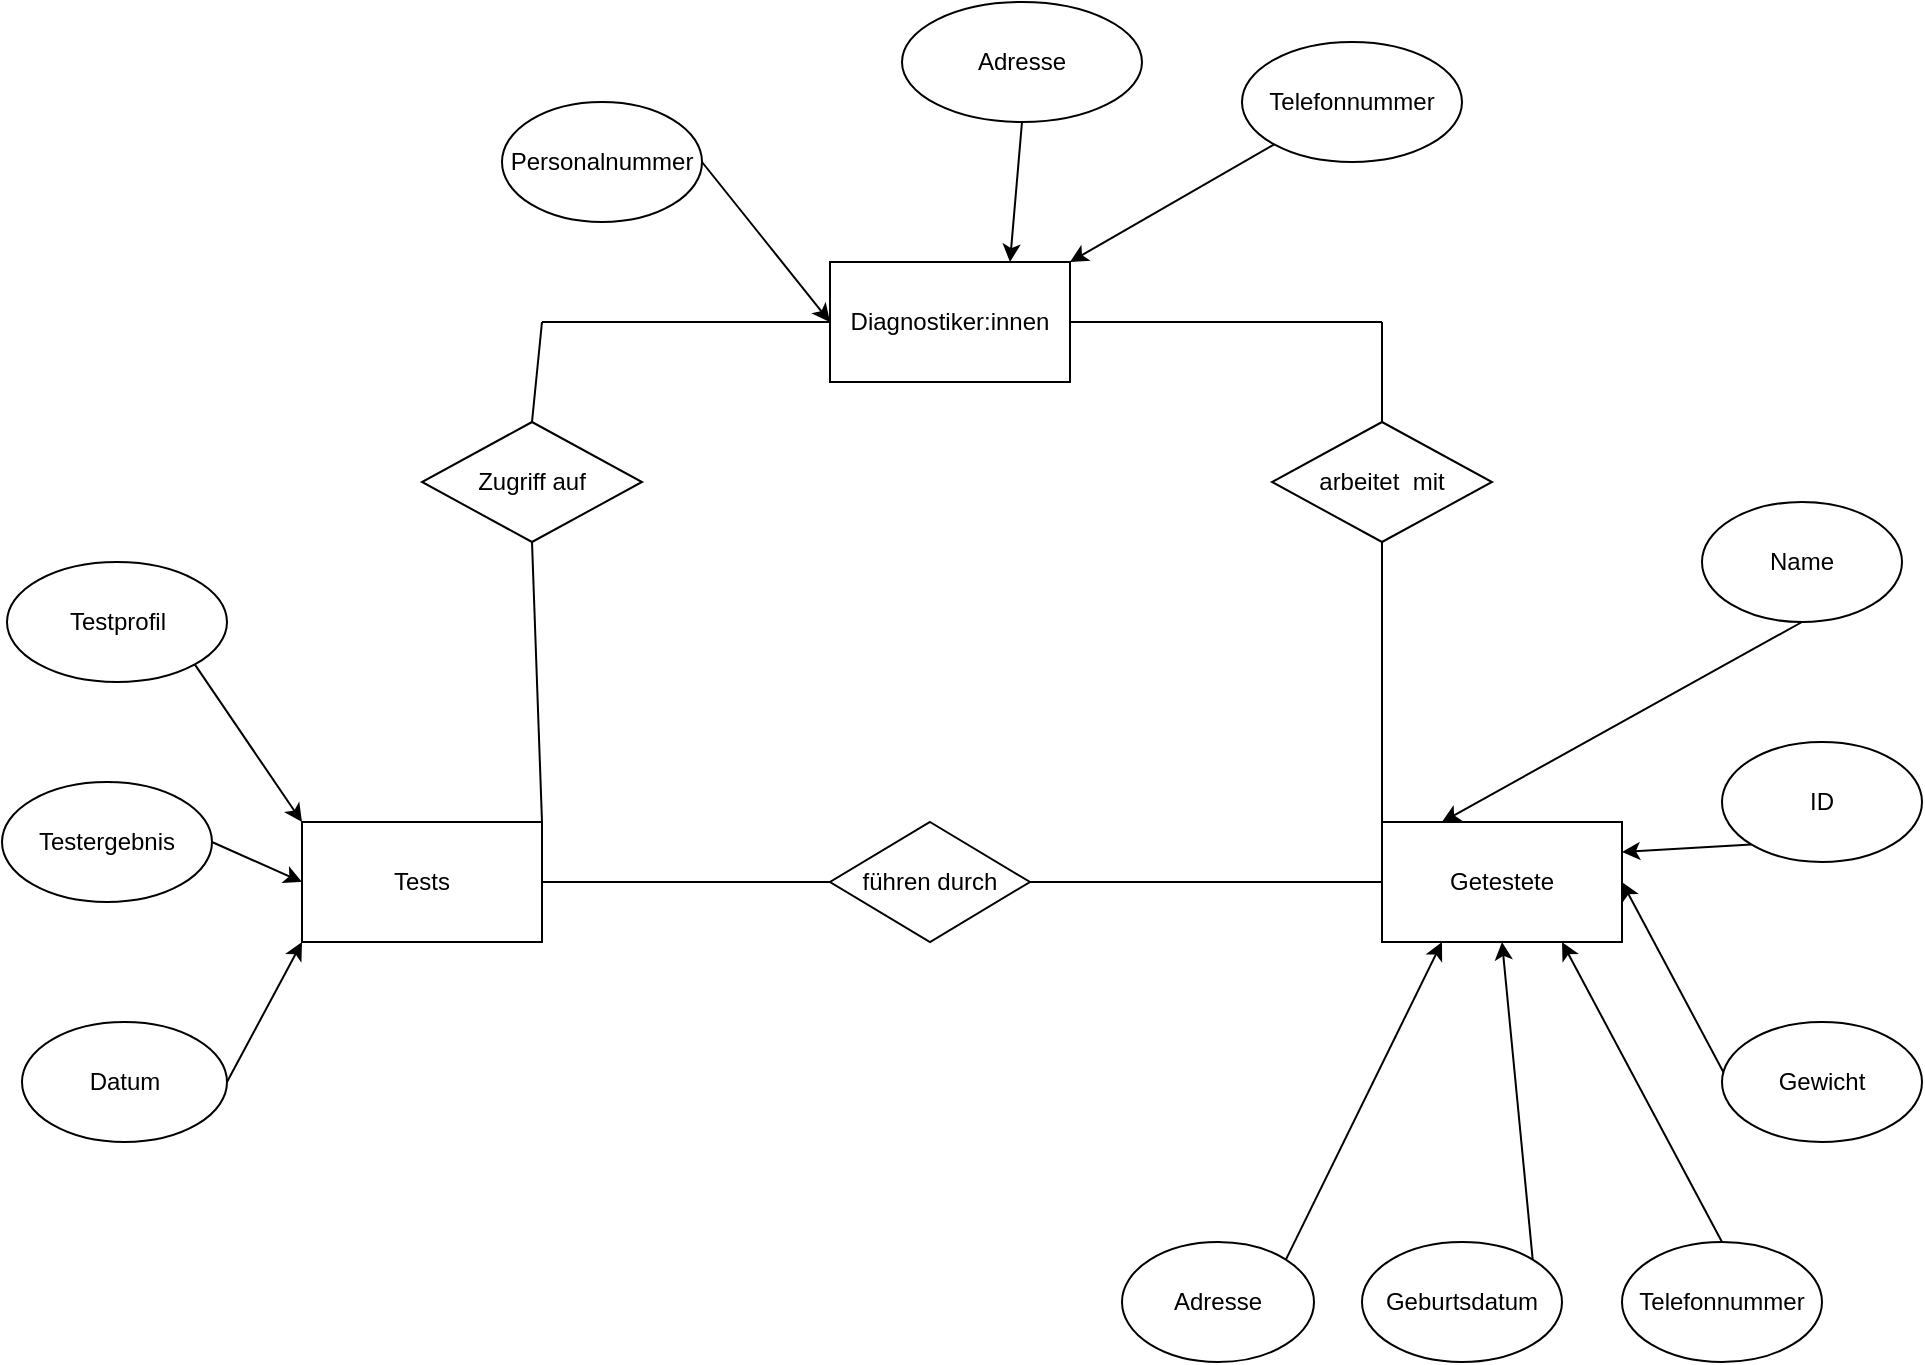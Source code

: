 <mxfile>
    <diagram id="O66IOryg8E7kTSY3imKf" name="Page-1">
        <mxGraphModel dx="1624" dy="717" grid="1" gridSize="10" guides="1" tooltips="1" connect="1" arrows="1" fold="1" page="1" pageScale="1" pageWidth="827" pageHeight="1169" math="0" shadow="0">
            <root>
                <mxCell id="0"/>
                <mxCell id="1" parent="0"/>
                <mxCell id="2" value="Diagnostiker:innen" style="rounded=0;whiteSpace=wrap;html=1;" vertex="1" parent="1">
                    <mxGeometry x="354" y="140" width="120" height="60" as="geometry"/>
                </mxCell>
                <mxCell id="29" style="edgeStyle=none;html=1;exitX=1;exitY=0.5;exitDx=0;exitDy=0;entryX=0;entryY=0.5;entryDx=0;entryDy=0;" edge="1" parent="1" source="4" target="2">
                    <mxGeometry relative="1" as="geometry"/>
                </mxCell>
                <mxCell id="4" value="Personalnummer" style="ellipse;whiteSpace=wrap;html=1;" vertex="1" parent="1">
                    <mxGeometry x="190" y="60" width="100" height="60" as="geometry"/>
                </mxCell>
                <mxCell id="5" value="Tests" style="rounded=0;whiteSpace=wrap;html=1;" vertex="1" parent="1">
                    <mxGeometry x="90" y="420" width="120" height="60" as="geometry"/>
                </mxCell>
                <mxCell id="18" style="edgeStyle=none;html=1;exitX=1;exitY=1;exitDx=0;exitDy=0;entryX=0;entryY=0;entryDx=0;entryDy=0;" edge="1" parent="1" source="6" target="5">
                    <mxGeometry relative="1" as="geometry"/>
                </mxCell>
                <mxCell id="6" value="Testprofil" style="ellipse;whiteSpace=wrap;html=1;" vertex="1" parent="1">
                    <mxGeometry x="-57.5" y="290" width="110" height="60" as="geometry"/>
                </mxCell>
                <mxCell id="19" style="edgeStyle=none;html=1;exitX=1;exitY=0.5;exitDx=0;exitDy=0;entryX=0;entryY=0.5;entryDx=0;entryDy=0;" edge="1" parent="1" source="7" target="5">
                    <mxGeometry relative="1" as="geometry"/>
                </mxCell>
                <mxCell id="7" value="Testergebnis" style="ellipse;whiteSpace=wrap;html=1;" vertex="1" parent="1">
                    <mxGeometry x="-60" y="400" width="105" height="60" as="geometry"/>
                </mxCell>
                <mxCell id="20" style="edgeStyle=none;html=1;exitX=1;exitY=0.5;exitDx=0;exitDy=0;entryX=0;entryY=1;entryDx=0;entryDy=0;" edge="1" parent="1" source="8" target="5">
                    <mxGeometry relative="1" as="geometry"/>
                </mxCell>
                <mxCell id="8" value="Datum" style="ellipse;whiteSpace=wrap;html=1;" vertex="1" parent="1">
                    <mxGeometry x="-50" y="520" width="102.5" height="60" as="geometry"/>
                </mxCell>
                <mxCell id="9" value="Getestete" style="rounded=0;whiteSpace=wrap;html=1;" vertex="1" parent="1">
                    <mxGeometry x="630" y="420" width="120" height="60" as="geometry"/>
                </mxCell>
                <mxCell id="21" style="edgeStyle=none;html=1;exitX=0.5;exitY=1;exitDx=0;exitDy=0;entryX=0.25;entryY=0;entryDx=0;entryDy=0;" edge="1" parent="1" source="10" target="9">
                    <mxGeometry relative="1" as="geometry">
                        <mxPoint x="660" y="480" as="targetPoint"/>
                    </mxGeometry>
                </mxCell>
                <mxCell id="10" value="Name" style="ellipse;whiteSpace=wrap;html=1;" vertex="1" parent="1">
                    <mxGeometry x="790" y="260" width="100" height="60" as="geometry"/>
                </mxCell>
                <mxCell id="23" style="edgeStyle=none;html=1;exitX=0;exitY=1;exitDx=0;exitDy=0;entryX=1;entryY=0.25;entryDx=0;entryDy=0;" edge="1" parent="1" source="11" target="9">
                    <mxGeometry relative="1" as="geometry"/>
                </mxCell>
                <mxCell id="11" value="ID" style="ellipse;whiteSpace=wrap;html=1;" vertex="1" parent="1">
                    <mxGeometry x="800" y="380" width="100" height="60" as="geometry"/>
                </mxCell>
                <mxCell id="24" style="edgeStyle=none;html=1;exitX=0;exitY=1;exitDx=0;exitDy=0;entryX=1;entryY=0.5;entryDx=0;entryDy=0;" edge="1" parent="1" source="12" target="9">
                    <mxGeometry relative="1" as="geometry"/>
                </mxCell>
                <mxCell id="12" value="Gewicht" style="ellipse;whiteSpace=wrap;html=1;" vertex="1" parent="1">
                    <mxGeometry x="800" y="520" width="100" height="60" as="geometry"/>
                </mxCell>
                <mxCell id="25" style="edgeStyle=none;html=1;exitX=0.5;exitY=0;exitDx=0;exitDy=0;entryX=0.75;entryY=1;entryDx=0;entryDy=0;" edge="1" parent="1" source="13" target="9">
                    <mxGeometry relative="1" as="geometry"/>
                </mxCell>
                <mxCell id="13" value="Telefonnummer" style="ellipse;whiteSpace=wrap;html=1;" vertex="1" parent="1">
                    <mxGeometry x="750" y="630" width="100" height="60" as="geometry"/>
                </mxCell>
                <mxCell id="26" style="edgeStyle=none;html=1;exitX=1;exitY=0;exitDx=0;exitDy=0;entryX=0.5;entryY=1;entryDx=0;entryDy=0;" edge="1" parent="1" source="14" target="9">
                    <mxGeometry relative="1" as="geometry"/>
                </mxCell>
                <mxCell id="14" value="Geburtsdatum" style="ellipse;whiteSpace=wrap;html=1;" vertex="1" parent="1">
                    <mxGeometry x="620" y="630" width="100" height="60" as="geometry"/>
                </mxCell>
                <mxCell id="15" value="Zugriff auf" style="rhombus;whiteSpace=wrap;html=1;" vertex="1" parent="1">
                    <mxGeometry x="150" y="220" width="110" height="60" as="geometry"/>
                </mxCell>
                <mxCell id="16" value="" style="endArrow=none;html=1;exitX=0;exitY=0.5;exitDx=0;exitDy=0;" edge="1" parent="1" source="2">
                    <mxGeometry width="50" height="50" relative="1" as="geometry">
                        <mxPoint x="520" y="190" as="sourcePoint"/>
                        <mxPoint x="210" y="170" as="targetPoint"/>
                    </mxGeometry>
                </mxCell>
                <mxCell id="17" value="" style="endArrow=none;html=1;exitX=0.5;exitY=1;exitDx=0;exitDy=0;entryX=1;entryY=0;entryDx=0;entryDy=0;" edge="1" parent="1" source="15" target="5">
                    <mxGeometry width="50" height="50" relative="1" as="geometry">
                        <mxPoint x="520" y="190" as="sourcePoint"/>
                        <mxPoint x="570" y="140" as="targetPoint"/>
                    </mxGeometry>
                </mxCell>
                <mxCell id="30" value="arbeitet&amp;nbsp; mit" style="rhombus;whiteSpace=wrap;html=1;" vertex="1" parent="1">
                    <mxGeometry x="575" y="220" width="110" height="60" as="geometry"/>
                </mxCell>
                <mxCell id="31" value="" style="endArrow=none;html=1;entryX=1;entryY=0.5;entryDx=0;entryDy=0;" edge="1" parent="1" target="2">
                    <mxGeometry width="50" height="50" relative="1" as="geometry">
                        <mxPoint x="630" y="170" as="sourcePoint"/>
                        <mxPoint x="470" y="500" as="targetPoint"/>
                    </mxGeometry>
                </mxCell>
                <mxCell id="32" value="" style="endArrow=none;html=1;entryX=0.5;entryY=1;entryDx=0;entryDy=0;exitX=0;exitY=0.5;exitDx=0;exitDy=0;" edge="1" parent="1" source="9" target="30">
                    <mxGeometry width="50" height="50" relative="1" as="geometry">
                        <mxPoint x="585" y="500" as="sourcePoint"/>
                        <mxPoint x="470" y="500" as="targetPoint"/>
                    </mxGeometry>
                </mxCell>
                <mxCell id="33" value="" style="endArrow=none;html=1;exitX=0.5;exitY=0;exitDx=0;exitDy=0;" edge="1" parent="1" source="15">
                    <mxGeometry width="50" height="50" relative="1" as="geometry">
                        <mxPoint x="380" y="420" as="sourcePoint"/>
                        <mxPoint x="210" y="170" as="targetPoint"/>
                    </mxGeometry>
                </mxCell>
                <mxCell id="34" value="führen durch" style="rhombus;whiteSpace=wrap;html=1;" vertex="1" parent="1">
                    <mxGeometry x="354" y="420" width="100" height="60" as="geometry"/>
                </mxCell>
                <mxCell id="35" value="" style="endArrow=none;html=1;exitX=1;exitY=0.5;exitDx=0;exitDy=0;entryX=0;entryY=0.5;entryDx=0;entryDy=0;" edge="1" parent="1" source="5" target="34">
                    <mxGeometry width="50" height="50" relative="1" as="geometry">
                        <mxPoint x="370" y="500" as="sourcePoint"/>
                        <mxPoint x="420" y="450" as="targetPoint"/>
                    </mxGeometry>
                </mxCell>
                <mxCell id="36" value="" style="endArrow=none;html=1;entryX=0;entryY=0.5;entryDx=0;entryDy=0;exitX=1;exitY=0.5;exitDx=0;exitDy=0;" edge="1" parent="1" source="34" target="9">
                    <mxGeometry width="50" height="50" relative="1" as="geometry">
                        <mxPoint x="370" y="500" as="sourcePoint"/>
                        <mxPoint x="420" y="450" as="targetPoint"/>
                    </mxGeometry>
                </mxCell>
                <mxCell id="37" value="" style="endArrow=none;html=1;exitX=0.5;exitY=0;exitDx=0;exitDy=0;" edge="1" parent="1" source="30">
                    <mxGeometry width="50" height="50" relative="1" as="geometry">
                        <mxPoint x="540" y="280" as="sourcePoint"/>
                        <mxPoint x="630" y="170" as="targetPoint"/>
                    </mxGeometry>
                </mxCell>
                <mxCell id="39" style="edgeStyle=none;html=1;exitX=0.5;exitY=1;exitDx=0;exitDy=0;entryX=0.75;entryY=0;entryDx=0;entryDy=0;" edge="1" parent="1" source="38" target="2">
                    <mxGeometry relative="1" as="geometry"/>
                </mxCell>
                <mxCell id="38" value="Adresse" style="ellipse;whiteSpace=wrap;html=1;" vertex="1" parent="1">
                    <mxGeometry x="390" y="10" width="120" height="60" as="geometry"/>
                </mxCell>
                <mxCell id="41" style="edgeStyle=none;html=1;exitX=0;exitY=1;exitDx=0;exitDy=0;entryX=1;entryY=0;entryDx=0;entryDy=0;" edge="1" parent="1" source="40" target="2">
                    <mxGeometry relative="1" as="geometry"/>
                </mxCell>
                <mxCell id="40" value="Telefonnummer" style="ellipse;whiteSpace=wrap;html=1;" vertex="1" parent="1">
                    <mxGeometry x="560" y="30" width="110" height="60" as="geometry"/>
                </mxCell>
                <mxCell id="43" style="edgeStyle=none;html=1;exitX=1;exitY=0;exitDx=0;exitDy=0;entryX=0.25;entryY=1;entryDx=0;entryDy=0;" edge="1" parent="1" source="42" target="9">
                    <mxGeometry relative="1" as="geometry"/>
                </mxCell>
                <mxCell id="42" value="Adresse" style="ellipse;whiteSpace=wrap;html=1;" vertex="1" parent="1">
                    <mxGeometry x="500" y="630" width="96" height="60" as="geometry"/>
                </mxCell>
            </root>
        </mxGraphModel>
    </diagram>
</mxfile>